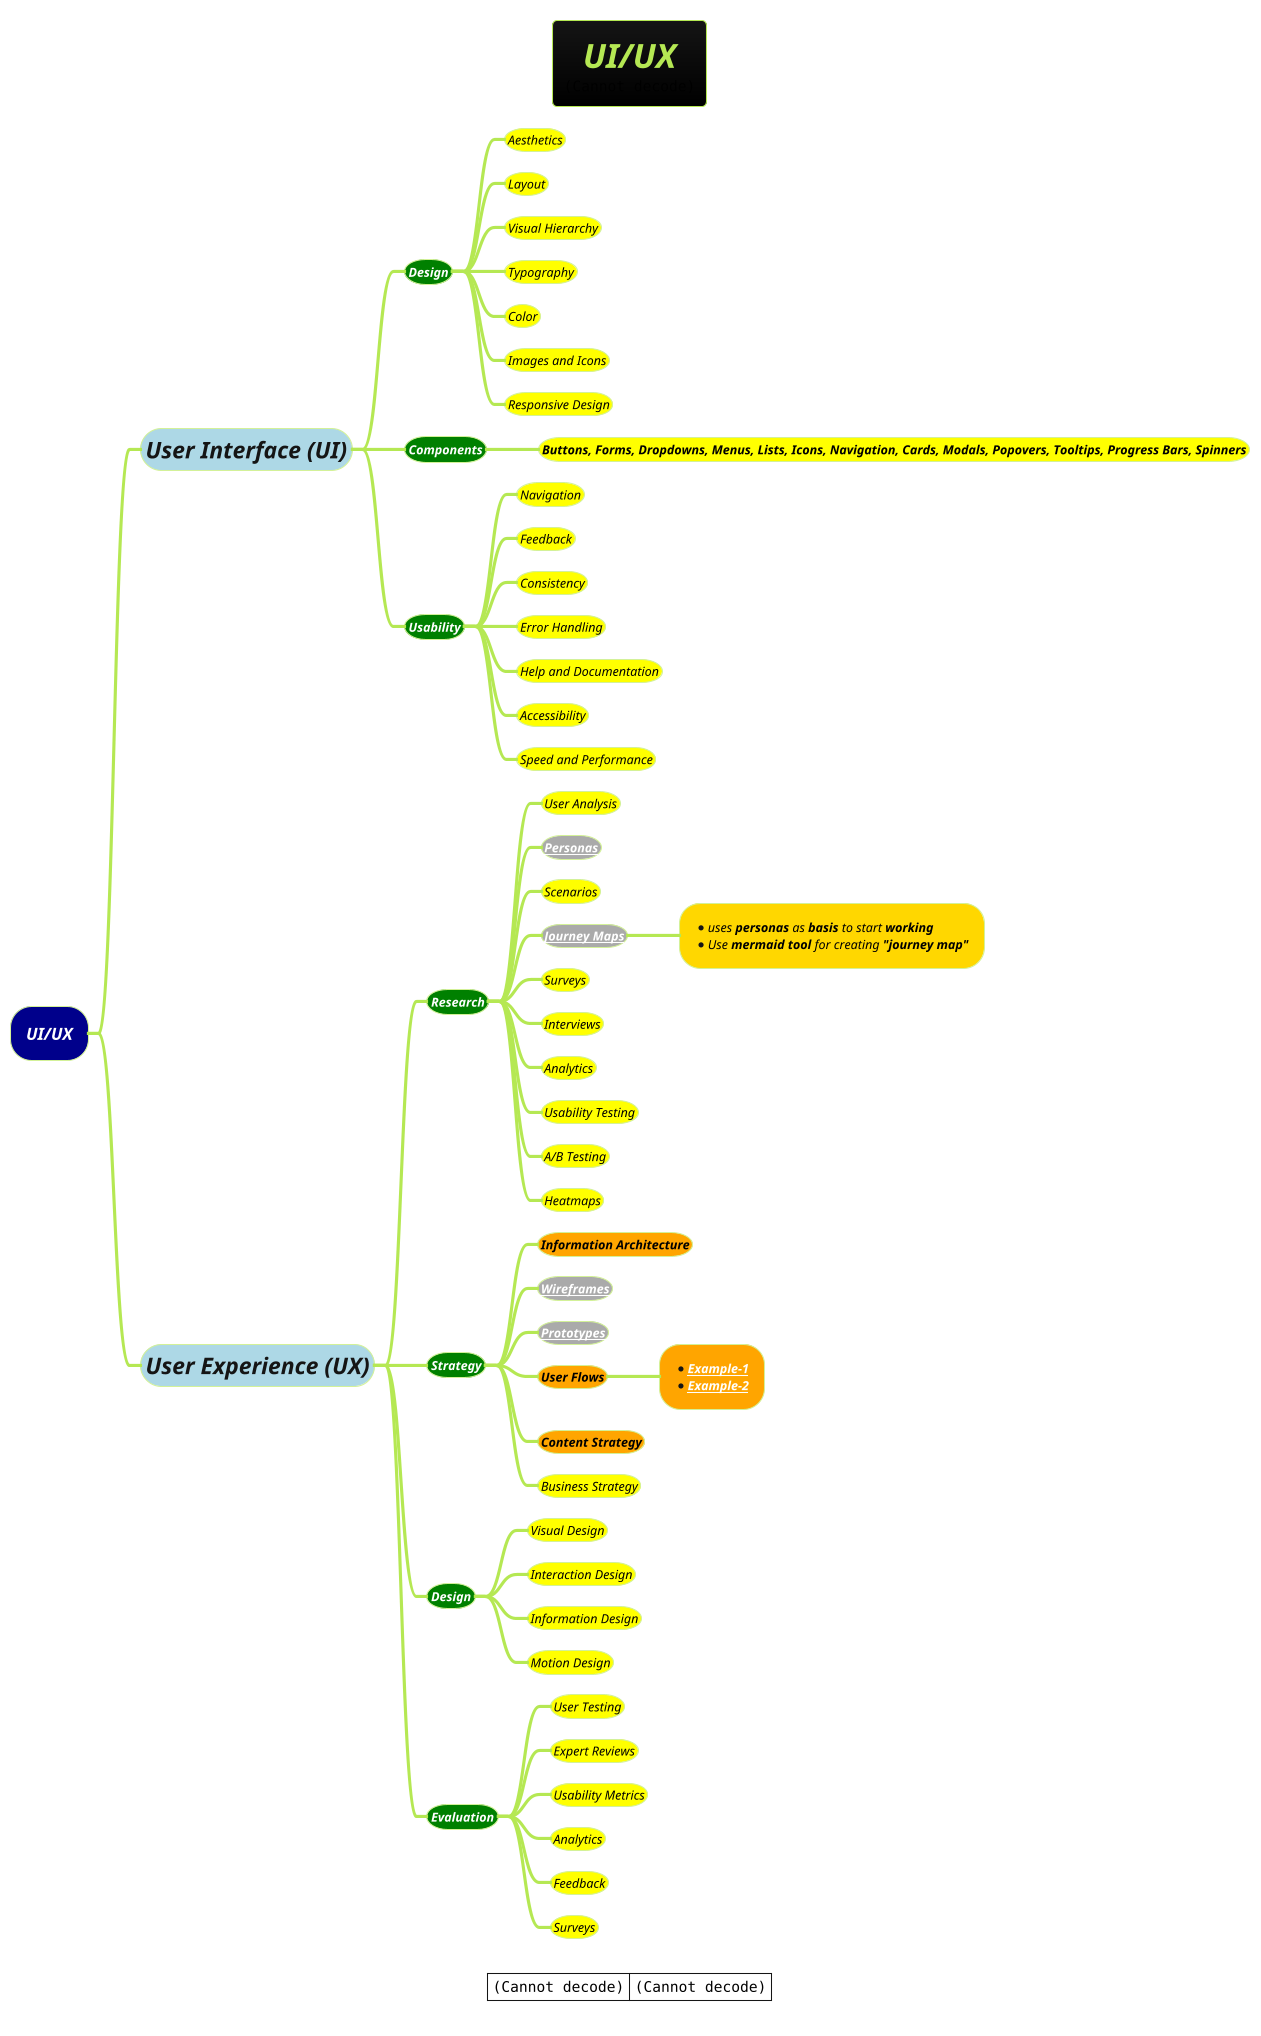 @startmindmap
title = <b><i>UI/UX\n<img:images/img_2.png{scale=.8}>
caption |<img:images/img.png{scale=.85}>|<img:images/img_1.png{scale=0.71}>|
!theme hacker

*[#darkblue] <i><color:white>UI/UX
**[#lightblue] <i><color #blac><size:22>User Interface (UI)
***[#green] <b><i><color #white><size:12>Design
****[#yellow] <i><color #black><size:12>Aesthetics
****[#yellow] <i><color #black><size:12>Layout
****[#yellow] <i><color #black><size:12>Visual Hierarchy
****[#yellow] <i><color #black><size:12>Typography
****[#yellow] <i><color #black><size:12>Color
****[#yellow] <i><color #black><size:12>Images and Icons
****[#yellow] <i><color #black><size:12>Responsive Design
***[#green] <b><i><color #white><size:12>Components
****[#yellow] <i><color #black><size:12><b>Buttons, Forms, Dropdowns, Menus, Lists, Icons, Navigation, Cards, Modals, Popovers, Tooltips, Progress Bars, Spinners
***[#green] <b><i><color #white><size:12>Usability
****[#yellow] <i><color #black><size:12>Navigation
****[#yellow] <i><color #black><size:12>Feedback
****[#yellow] <i><color #black><size:12>Consistency
****[#yellow] <i><color #black><size:12>Error Handling
****[#yellow] <i><color #black><size:12>Help and Documentation
****[#yellow] <i><color #black><size:12>Accessibility
****[#yellow] <i><color #black><size:12>Speed and Performance
**[#lightblue] <i><color #blac><size:22>User Experience (UX)
***[#green] <b><i><color #white><size:12>Research
****[#yellow] <i><color #black><size:12>User Analysis
****[#a] <i><color #black><size:12><b>[[https://www.youtube.com/watch?v=UnAuwhu2C9Q&ab_channel=GFXMentor Personas]]
****[#yellow] <i><color #black><size:12>Scenarios
****[#a] <b><i><color #black><size:12>[[docs/1-Requirement-Engineering/MVP-PoC-and-case-study/images/img_3.png Journey Maps]]
*****[#gold] *<i><color #black><size:12>uses **personas** as **basis** to start <b>working\n*<i><color #black><size:12>Use **mermaid tool** for creating <b>"journey map"
****[#yellow] <i><color #black><size:12>Surveys
****[#yellow] <i><color #black><size:12>Interviews
****[#yellow] <i><color #black><size:12>Analytics
****[#yellow] <i><color #black><size:12>Usability Testing
****[#yellow] <i><color #black><size:12>A/B Testing
****[#yellow] <i><color #black><size:12>Heatmaps
***[#green] <b><i><color #white><size:12>Strategy
****[#orange] <b><i><color #black><size:12>Information Architecture
****[#a] <b><i><color #black><size:12>[[docs/1-Requirement-Engineering/MVP-PoC-and-case-study/images/image_3.png Wireframes]]
****[#a] <b><i><color #black><size:12>[[docs/1-Requirement-Engineering/MVP-PoC-and-case-study/Prototyping.puml Prototypes]]
****[#orange] <b><i><color #black><size:12>User Flows
*****[#orange] *<b><i><color #black><size:12>[[docs/1-Requirement-Engineering/MVP-PoC-and-case-study/images/image_5.png Example-1]] \n*<b><i><color #black><size:12>[[docs/1-Requirement-Engineering/MVP-PoC-and-case-study/images/image_4.png Example-2]]
****[#orange] <b><i><color #black><size:12>Content Strategy
****[#yellow] <i><color #black><size:12>Business Strategy
***[#green] <b><i><color #white><size:12>Design
****[#yellow] <i><color #black><size:12>Visual Design
****[#yellow] <i><color #black><size:12>Interaction Design
****[#yellow] <i><color #black><size:12>Information Design
****[#yellow] <i><color #black><size:12>Motion Design
***[#green] <b><i><color #white><size:12>Evaluation
****[#yellow] <i><color #black><size:12>User Testing
****[#yellow] <i><color #black><size:12>Expert Reviews
****[#yellow] <i><color #black><size:12>Usability Metrics
****[#yellow] <i><color #black><size:12>Analytics
****[#yellow] <i><color #black><size:12>Feedback
****[#yellow] <i><color #black><size:12>Surveys
@endmindmap
